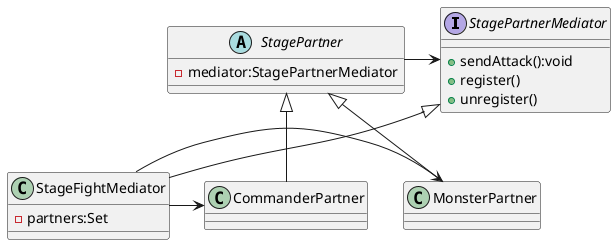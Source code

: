 @startuml mediator-pattern

interface StagePartnerMediator {
  + sendAttack():void
  + register()
  + unregister()
}

abstract class StagePartner {
  - mediator:StagePartnerMediator
}

class StageFightMediator {
  - partners:Set
}

class CommanderPartner {

}

class MonsterPartner {

}

StagePartnerMediator <|-- StageFightMediator

StagePartnerMediator <-left-StagePartner

StagePartner <|-- CommanderPartner
StagePartner <|-= MonsterPartner

StageFightMediator -right->CommanderPartner
StageFightMediator -right->MonsterPartner

@enduml